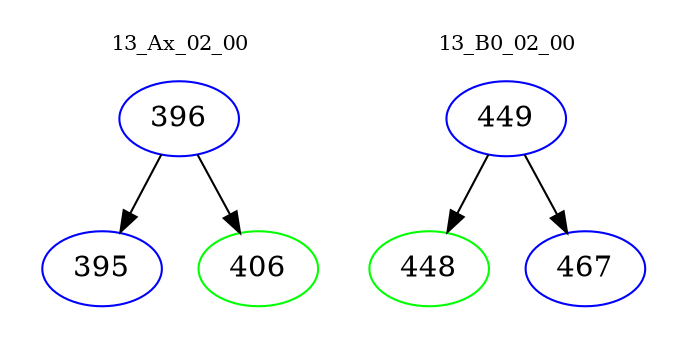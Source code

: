 digraph{
subgraph cluster_0 {
color = white
label = "13_Ax_02_00";
fontsize=10;
T0_396 [label="396", color="blue"]
T0_396 -> T0_395 [color="black"]
T0_395 [label="395", color="blue"]
T0_396 -> T0_406 [color="black"]
T0_406 [label="406", color="green"]
}
subgraph cluster_1 {
color = white
label = "13_B0_02_00";
fontsize=10;
T1_449 [label="449", color="blue"]
T1_449 -> T1_448 [color="black"]
T1_448 [label="448", color="green"]
T1_449 -> T1_467 [color="black"]
T1_467 [label="467", color="blue"]
}
}
